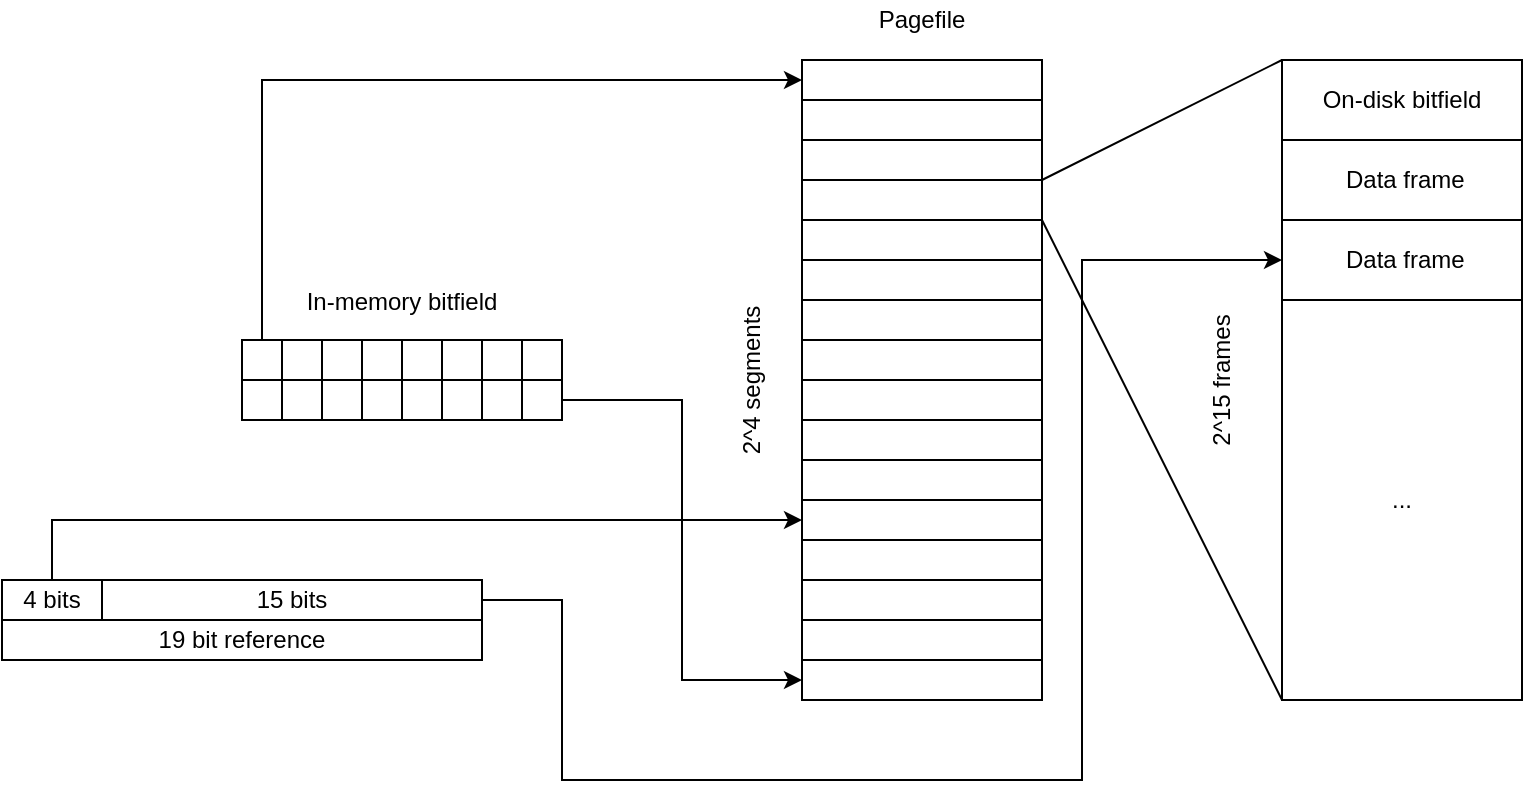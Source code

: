 <mxfile version="14.4.3" type="device"><diagram id="Zn1VBdy54A-zF6Z9jkmn" name="Page-1"><mxGraphModel dx="1264" dy="632" grid="1" gridSize="10" guides="1" tooltips="1" connect="1" arrows="1" fold="1" page="1" pageScale="1" pageWidth="850" pageHeight="1100" math="0" shadow="0"><root><mxCell id="0"/><mxCell id="1" parent="0"/><mxCell id="rKqJ1pVJTTDlKjzvXrPI-1" value="" style="rounded=0;whiteSpace=wrap;html=1;" vertex="1" parent="1"><mxGeometry x="560" y="80" width="120" height="320" as="geometry"/></mxCell><mxCell id="rKqJ1pVJTTDlKjzvXrPI-2" value="" style="rounded=0;whiteSpace=wrap;html=1;" vertex="1" parent="1"><mxGeometry x="560" y="80" width="120" height="20" as="geometry"/></mxCell><mxCell id="rKqJ1pVJTTDlKjzvXrPI-3" value="" style="rounded=0;whiteSpace=wrap;html=1;" vertex="1" parent="1"><mxGeometry x="560" y="100" width="120" height="20" as="geometry"/></mxCell><mxCell id="rKqJ1pVJTTDlKjzvXrPI-4" value="" style="rounded=0;whiteSpace=wrap;html=1;" vertex="1" parent="1"><mxGeometry x="560" y="120" width="120" height="20" as="geometry"/></mxCell><mxCell id="rKqJ1pVJTTDlKjzvXrPI-5" value="" style="rounded=0;whiteSpace=wrap;html=1;" vertex="1" parent="1"><mxGeometry x="560" y="140" width="120" height="20" as="geometry"/></mxCell><mxCell id="rKqJ1pVJTTDlKjzvXrPI-6" value="" style="rounded=0;whiteSpace=wrap;html=1;" vertex="1" parent="1"><mxGeometry x="560" y="160" width="120" height="20" as="geometry"/></mxCell><mxCell id="rKqJ1pVJTTDlKjzvXrPI-7" value="" style="rounded=0;whiteSpace=wrap;html=1;" vertex="1" parent="1"><mxGeometry x="560" y="180" width="120" height="20" as="geometry"/></mxCell><mxCell id="rKqJ1pVJTTDlKjzvXrPI-8" value="" style="rounded=0;whiteSpace=wrap;html=1;" vertex="1" parent="1"><mxGeometry x="560" y="200" width="120" height="20" as="geometry"/></mxCell><mxCell id="rKqJ1pVJTTDlKjzvXrPI-9" value="" style="rounded=0;whiteSpace=wrap;html=1;" vertex="1" parent="1"><mxGeometry x="560" y="220" width="120" height="20" as="geometry"/></mxCell><mxCell id="rKqJ1pVJTTDlKjzvXrPI-10" value="" style="rounded=0;whiteSpace=wrap;html=1;" vertex="1" parent="1"><mxGeometry x="560" y="240" width="120" height="20" as="geometry"/></mxCell><mxCell id="rKqJ1pVJTTDlKjzvXrPI-11" value="" style="rounded=0;whiteSpace=wrap;html=1;" vertex="1" parent="1"><mxGeometry x="560" y="260" width="120" height="20" as="geometry"/></mxCell><mxCell id="rKqJ1pVJTTDlKjzvXrPI-12" value="" style="rounded=0;whiteSpace=wrap;html=1;" vertex="1" parent="1"><mxGeometry x="560" y="280" width="120" height="20" as="geometry"/></mxCell><mxCell id="rKqJ1pVJTTDlKjzvXrPI-13" value="" style="rounded=0;whiteSpace=wrap;html=1;" vertex="1" parent="1"><mxGeometry x="560" y="300" width="120" height="20" as="geometry"/></mxCell><mxCell id="rKqJ1pVJTTDlKjzvXrPI-14" value="" style="rounded=0;whiteSpace=wrap;html=1;" vertex="1" parent="1"><mxGeometry x="560" y="320" width="120" height="20" as="geometry"/></mxCell><mxCell id="rKqJ1pVJTTDlKjzvXrPI-15" value="" style="rounded=0;whiteSpace=wrap;html=1;" vertex="1" parent="1"><mxGeometry x="560" y="340" width="120" height="20" as="geometry"/></mxCell><mxCell id="rKqJ1pVJTTDlKjzvXrPI-16" value="" style="rounded=0;whiteSpace=wrap;html=1;" vertex="1" parent="1"><mxGeometry x="560" y="360" width="120" height="20" as="geometry"/></mxCell><mxCell id="rKqJ1pVJTTDlKjzvXrPI-17" value="" style="rounded=0;whiteSpace=wrap;html=1;" vertex="1" parent="1"><mxGeometry x="560" y="380" width="120" height="20" as="geometry"/></mxCell><mxCell id="rKqJ1pVJTTDlKjzvXrPI-18" value="Pagefile" style="text;html=1;strokeColor=none;fillColor=none;align=center;verticalAlign=middle;whiteSpace=wrap;rounded=0;" vertex="1" parent="1"><mxGeometry x="585" y="50" width="70" height="20" as="geometry"/></mxCell><mxCell id="rKqJ1pVJTTDlKjzvXrPI-19" value="" style="rounded=0;whiteSpace=wrap;html=1;" vertex="1" parent="1"><mxGeometry x="280" y="220" width="160" height="40" as="geometry"/></mxCell><mxCell id="rKqJ1pVJTTDlKjzvXrPI-54" style="edgeStyle=orthogonalEdgeStyle;rounded=0;orthogonalLoop=1;jettySize=auto;html=1;entryX=0;entryY=0.5;entryDx=0;entryDy=0;" edge="1" parent="1" source="rKqJ1pVJTTDlKjzvXrPI-20" target="rKqJ1pVJTTDlKjzvXrPI-2"><mxGeometry relative="1" as="geometry"><Array as="points"><mxPoint x="290" y="90"/></Array></mxGeometry></mxCell><mxCell id="rKqJ1pVJTTDlKjzvXrPI-20" value="" style="rounded=0;whiteSpace=wrap;html=1;" vertex="1" parent="1"><mxGeometry x="280" y="220" width="20" height="20" as="geometry"/></mxCell><mxCell id="rKqJ1pVJTTDlKjzvXrPI-22" value="" style="rounded=0;whiteSpace=wrap;html=1;" vertex="1" parent="1"><mxGeometry x="300" y="220" width="20" height="20" as="geometry"/></mxCell><mxCell id="rKqJ1pVJTTDlKjzvXrPI-23" value="" style="rounded=0;whiteSpace=wrap;html=1;" vertex="1" parent="1"><mxGeometry x="320" y="220" width="20" height="20" as="geometry"/></mxCell><mxCell id="rKqJ1pVJTTDlKjzvXrPI-24" value="" style="rounded=0;whiteSpace=wrap;html=1;" vertex="1" parent="1"><mxGeometry x="340" y="220" width="20" height="20" as="geometry"/></mxCell><mxCell id="rKqJ1pVJTTDlKjzvXrPI-25" value="" style="rounded=0;whiteSpace=wrap;html=1;" vertex="1" parent="1"><mxGeometry x="360" y="220" width="20" height="20" as="geometry"/></mxCell><mxCell id="rKqJ1pVJTTDlKjzvXrPI-26" value="" style="rounded=0;whiteSpace=wrap;html=1;" vertex="1" parent="1"><mxGeometry x="380" y="220" width="20" height="20" as="geometry"/></mxCell><mxCell id="rKqJ1pVJTTDlKjzvXrPI-27" value="" style="rounded=0;whiteSpace=wrap;html=1;" vertex="1" parent="1"><mxGeometry x="400" y="220" width="20" height="20" as="geometry"/></mxCell><mxCell id="rKqJ1pVJTTDlKjzvXrPI-28" value="" style="rounded=0;whiteSpace=wrap;html=1;" vertex="1" parent="1"><mxGeometry x="420" y="220" width="20" height="20" as="geometry"/></mxCell><mxCell id="rKqJ1pVJTTDlKjzvXrPI-29" value="" style="rounded=0;whiteSpace=wrap;html=1;" vertex="1" parent="1"><mxGeometry x="280" y="240" width="20" height="20" as="geometry"/></mxCell><mxCell id="rKqJ1pVJTTDlKjzvXrPI-30" value="" style="rounded=0;whiteSpace=wrap;html=1;" vertex="1" parent="1"><mxGeometry x="320" y="240" width="20" height="20" as="geometry"/></mxCell><mxCell id="rKqJ1pVJTTDlKjzvXrPI-31" value="" style="rounded=0;whiteSpace=wrap;html=1;" vertex="1" parent="1"><mxGeometry x="360" y="240" width="20" height="20" as="geometry"/></mxCell><mxCell id="rKqJ1pVJTTDlKjzvXrPI-32" value="" style="rounded=0;whiteSpace=wrap;html=1;" vertex="1" parent="1"><mxGeometry x="400" y="240" width="20" height="20" as="geometry"/></mxCell><mxCell id="rKqJ1pVJTTDlKjzvXrPI-33" value="" style="rounded=0;whiteSpace=wrap;html=1;" vertex="1" parent="1"><mxGeometry x="300" y="240" width="20" height="20" as="geometry"/></mxCell><mxCell id="rKqJ1pVJTTDlKjzvXrPI-34" value="" style="rounded=0;whiteSpace=wrap;html=1;" vertex="1" parent="1"><mxGeometry x="340" y="240" width="20" height="20" as="geometry"/></mxCell><mxCell id="rKqJ1pVJTTDlKjzvXrPI-35" value="" style="rounded=0;whiteSpace=wrap;html=1;" vertex="1" parent="1"><mxGeometry x="380" y="240" width="20" height="20" as="geometry"/></mxCell><mxCell id="rKqJ1pVJTTDlKjzvXrPI-62" style="edgeStyle=orthogonalEdgeStyle;rounded=0;orthogonalLoop=1;jettySize=auto;html=1;entryX=0;entryY=0.5;entryDx=0;entryDy=0;" edge="1" parent="1" source="rKqJ1pVJTTDlKjzvXrPI-36" target="rKqJ1pVJTTDlKjzvXrPI-17"><mxGeometry relative="1" as="geometry"/></mxCell><mxCell id="rKqJ1pVJTTDlKjzvXrPI-36" value="" style="rounded=0;whiteSpace=wrap;html=1;" vertex="1" parent="1"><mxGeometry x="420" y="240" width="20" height="20" as="geometry"/></mxCell><mxCell id="rKqJ1pVJTTDlKjzvXrPI-55" value="In-memory bitfield" style="text;html=1;strokeColor=none;fillColor=none;align=center;verticalAlign=middle;whiteSpace=wrap;rounded=0;fontStyle=0" vertex="1" parent="1"><mxGeometry x="305" y="191" width="110" height="20" as="geometry"/></mxCell><mxCell id="rKqJ1pVJTTDlKjzvXrPI-56" value="" style="rounded=0;whiteSpace=wrap;html=1;" vertex="1" parent="1"><mxGeometry x="800" y="80" width="120" height="320" as="geometry"/></mxCell><mxCell id="rKqJ1pVJTTDlKjzvXrPI-57" value="" style="endArrow=none;html=1;exitX=1;exitY=1;exitDx=0;exitDy=0;entryX=0;entryY=0;entryDx=0;entryDy=0;" edge="1" parent="1" source="rKqJ1pVJTTDlKjzvXrPI-4" target="rKqJ1pVJTTDlKjzvXrPI-56"><mxGeometry width="50" height="50" relative="1" as="geometry"><mxPoint x="770" y="300" as="sourcePoint"/><mxPoint x="820" y="250" as="targetPoint"/></mxGeometry></mxCell><mxCell id="rKqJ1pVJTTDlKjzvXrPI-58" value="" style="endArrow=none;html=1;exitX=1;exitY=0;exitDx=0;exitDy=0;entryX=0;entryY=1;entryDx=0;entryDy=0;" edge="1" parent="1" source="rKqJ1pVJTTDlKjzvXrPI-6" target="rKqJ1pVJTTDlKjzvXrPI-56"><mxGeometry width="50" height="50" relative="1" as="geometry"><mxPoint x="690" y="90" as="sourcePoint"/><mxPoint x="810" y="89" as="targetPoint"/></mxGeometry></mxCell><mxCell id="rKqJ1pVJTTDlKjzvXrPI-63" value="On-disk bitfield" style="rounded=0;whiteSpace=wrap;html=1;" vertex="1" parent="1"><mxGeometry x="800" y="80" width="120" height="40" as="geometry"/></mxCell><mxCell id="rKqJ1pVJTTDlKjzvXrPI-64" value="&amp;nbsp;Data frame" style="rounded=0;whiteSpace=wrap;html=1;" vertex="1" parent="1"><mxGeometry x="800" y="120" width="120" height="40" as="geometry"/></mxCell><mxCell id="rKqJ1pVJTTDlKjzvXrPI-65" value="&amp;nbsp;Data frame" style="rounded=0;whiteSpace=wrap;html=1;" vertex="1" parent="1"><mxGeometry x="800" y="160" width="120" height="40" as="geometry"/></mxCell><mxCell id="rKqJ1pVJTTDlKjzvXrPI-66" value="..." style="rounded=0;whiteSpace=wrap;html=1;" vertex="1" parent="1"><mxGeometry x="800" y="200" width="120" height="200" as="geometry"/></mxCell><mxCell id="rKqJ1pVJTTDlKjzvXrPI-68" value="2^4 segments" style="text;html=1;strokeColor=none;fillColor=none;align=center;verticalAlign=middle;whiteSpace=wrap;rounded=0;rotation=-90;" vertex="1" parent="1"><mxGeometry x="485" y="230" width="100" height="20" as="geometry"/></mxCell><mxCell id="rKqJ1pVJTTDlKjzvXrPI-69" value="2^15 frames" style="text;html=1;strokeColor=none;fillColor=none;align=center;verticalAlign=middle;whiteSpace=wrap;rounded=0;rotation=-90;" vertex="1" parent="1"><mxGeometry x="720" y="230" width="100" height="20" as="geometry"/></mxCell><mxCell id="rKqJ1pVJTTDlKjzvXrPI-70" value="19 bit reference" style="rounded=0;whiteSpace=wrap;html=1;" vertex="1" parent="1"><mxGeometry x="160" y="360" width="240" height="20" as="geometry"/></mxCell><mxCell id="rKqJ1pVJTTDlKjzvXrPI-73" style="edgeStyle=orthogonalEdgeStyle;rounded=0;orthogonalLoop=1;jettySize=auto;html=1;entryX=0;entryY=0.5;entryDx=0;entryDy=0;" edge="1" parent="1" source="rKqJ1pVJTTDlKjzvXrPI-71" target="rKqJ1pVJTTDlKjzvXrPI-13"><mxGeometry relative="1" as="geometry"><Array as="points"><mxPoint x="185" y="310"/></Array></mxGeometry></mxCell><mxCell id="rKqJ1pVJTTDlKjzvXrPI-71" value="4 bits" style="rounded=0;whiteSpace=wrap;html=1;" vertex="1" parent="1"><mxGeometry x="160" y="340" width="50" height="20" as="geometry"/></mxCell><mxCell id="rKqJ1pVJTTDlKjzvXrPI-74" style="edgeStyle=orthogonalEdgeStyle;rounded=0;orthogonalLoop=1;jettySize=auto;html=1;entryX=0;entryY=0.5;entryDx=0;entryDy=0;" edge="1" parent="1" source="rKqJ1pVJTTDlKjzvXrPI-72" target="rKqJ1pVJTTDlKjzvXrPI-65"><mxGeometry relative="1" as="geometry"><Array as="points"><mxPoint x="440" y="350"/><mxPoint x="440" y="440"/><mxPoint x="700" y="440"/><mxPoint x="700" y="180"/></Array></mxGeometry></mxCell><mxCell id="rKqJ1pVJTTDlKjzvXrPI-72" value="15 bits" style="rounded=0;whiteSpace=wrap;html=1;" vertex="1" parent="1"><mxGeometry x="210" y="340" width="190" height="20" as="geometry"/></mxCell></root></mxGraphModel></diagram></mxfile>